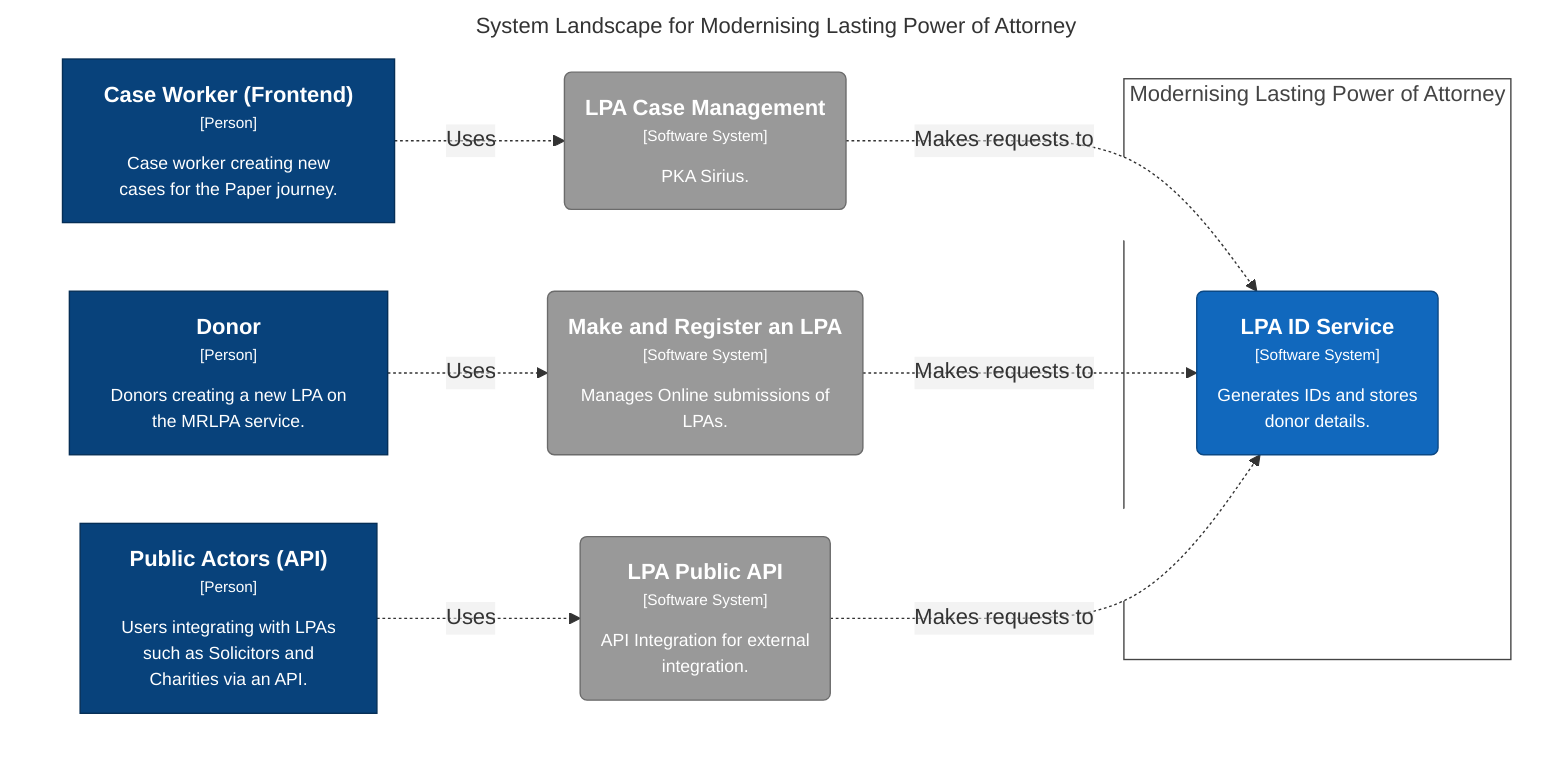 graph TB
  linkStyle default fill:#ffffff

  subgraph diagram [System Landscape for Modernising Lasting Power of Attorney]
    style diagram fill:#ffffff,stroke:#ffffff

    subgraph enterprise [Modernising Lasting Power of Attorney]
      style enterprise fill:#ffffff,stroke:#444444,color:#444444

      7("<div style='font-weight: bold'>LPA ID Service</div><div style='font-size: 70%; margin-top: 0px'>[Software System]</div><div style='font-size: 80%; margin-top:10px'>Generates IDs and stores<br />donor details.</div>")
      style 7 fill:#1168bd,stroke:#0b4884,color:#ffffff
    end

    1["<div style='font-weight: bold'>Case Worker (Frontend)</div><div style='font-size: 70%; margin-top: 0px'>[Person]</div><div style='font-size: 80%; margin-top:10px'>Case worker creating new<br />cases for the Paper journey.</div>"]
    style 1 fill:#08427b,stroke:#052e56,color:#ffffff
    2["<div style='font-weight: bold'>Donor</div><div style='font-size: 70%; margin-top: 0px'>[Person]</div><div style='font-size: 80%; margin-top:10px'>Donors creating a new LPA on<br />the MRLPA service.</div>"]
    style 2 fill:#08427b,stroke:#052e56,color:#ffffff
    3["<div style='font-weight: bold'>Public Actors (API)</div><div style='font-size: 70%; margin-top: 0px'>[Person]</div><div style='font-size: 80%; margin-top:10px'>Users integrating with LPAs<br />such as Solicitors and<br />Charities via an API.</div>"]
    style 3 fill:#08427b,stroke:#052e56,color:#ffffff
    4("<div style='font-weight: bold'>LPA Case Management</div><div style='font-size: 70%; margin-top: 0px'>[Software System]</div><div style='font-size: 80%; margin-top:10px'>PKA Sirius.</div>")
    style 4 fill:#999999,stroke:#6b6b6b,color:#ffffff
    5("<div style='font-weight: bold'>Make and Register an LPA</div><div style='font-size: 70%; margin-top: 0px'>[Software System]</div><div style='font-size: 80%; margin-top:10px'>Manages Online submissions of<br />LPAs.</div>")
    style 5 fill:#999999,stroke:#6b6b6b,color:#ffffff
    6("<div style='font-weight: bold'>LPA Public API</div><div style='font-size: 70%; margin-top: 0px'>[Software System]</div><div style='font-size: 80%; margin-top:10px'>API Integration for external<br />integration.</div>")
    style 6 fill:#999999,stroke:#6b6b6b,color:#ffffff

    1-. "<div>Uses</div><div style='font-size: 70%'></div>" .->4
    2-. "<div>Uses</div><div style='font-size: 70%'></div>" .->5
    3-. "<div>Uses</div><div style='font-size: 70%'></div>" .->6
    4-. "<div>Makes requests to</div><div style='font-size: 70%'></div>" .->7
    5-. "<div>Makes requests to</div><div style='font-size: 70%'></div>" .->7
    6-. "<div>Makes requests to</div><div style='font-size: 70%'></div>" .->7
  end